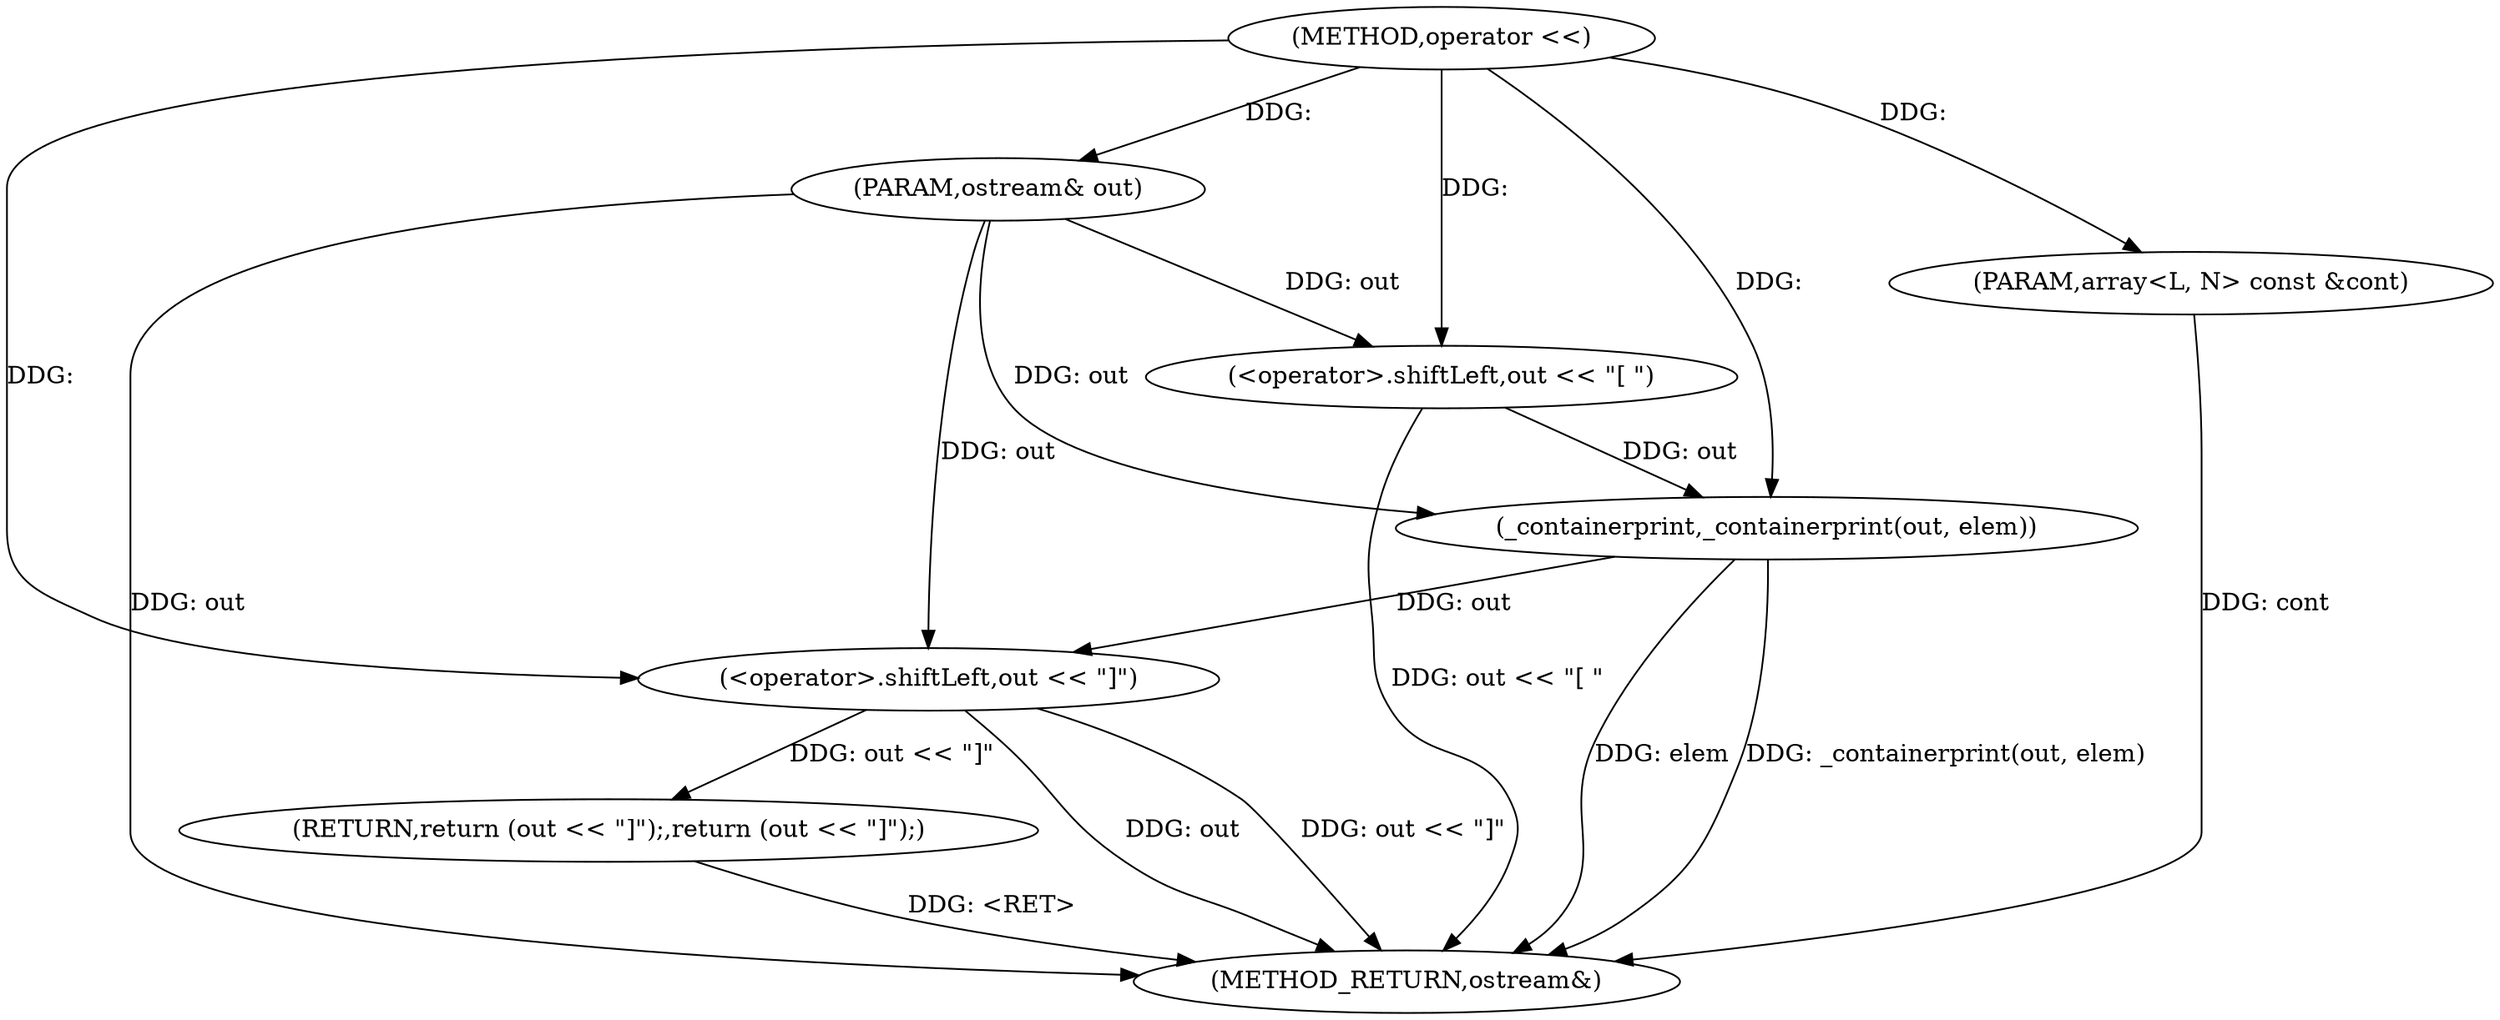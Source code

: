 digraph "operator <<" {  
"1000450" [label = "(METHOD,operator <<)" ]
"1000465" [label = "(METHOD_RETURN,ostream&)" ]
"1000451" [label = "(PARAM,ostream& out)" ]
"1000452" [label = "(PARAM,array<L, N> const &cont)" ]
"1000454" [label = "(<operator>.shiftLeft,out << \"[ \")" ]
"1000458" [label = "(_containerprint,_containerprint(out, elem))" ]
"1000461" [label = "(RETURN,return (out << \"]\");,return (out << \"]\");)" ]
"1000462" [label = "(<operator>.shiftLeft,out << \"]\")" ]
  "1000461" -> "1000465"  [ label = "DDG: <RET>"] 
  "1000451" -> "1000465"  [ label = "DDG: out"] 
  "1000452" -> "1000465"  [ label = "DDG: cont"] 
  "1000454" -> "1000465"  [ label = "DDG: out << \"[ \""] 
  "1000458" -> "1000465"  [ label = "DDG: _containerprint(out, elem)"] 
  "1000462" -> "1000465"  [ label = "DDG: out"] 
  "1000462" -> "1000465"  [ label = "DDG: out << \"]\""] 
  "1000458" -> "1000465"  [ label = "DDG: elem"] 
  "1000450" -> "1000451"  [ label = "DDG: "] 
  "1000450" -> "1000452"  [ label = "DDG: "] 
  "1000462" -> "1000461"  [ label = "DDG: out << \"]\""] 
  "1000451" -> "1000454"  [ label = "DDG: out"] 
  "1000450" -> "1000454"  [ label = "DDG: "] 
  "1000454" -> "1000458"  [ label = "DDG: out"] 
  "1000451" -> "1000458"  [ label = "DDG: out"] 
  "1000450" -> "1000458"  [ label = "DDG: "] 
  "1000458" -> "1000462"  [ label = "DDG: out"] 
  "1000451" -> "1000462"  [ label = "DDG: out"] 
  "1000450" -> "1000462"  [ label = "DDG: "] 
}
